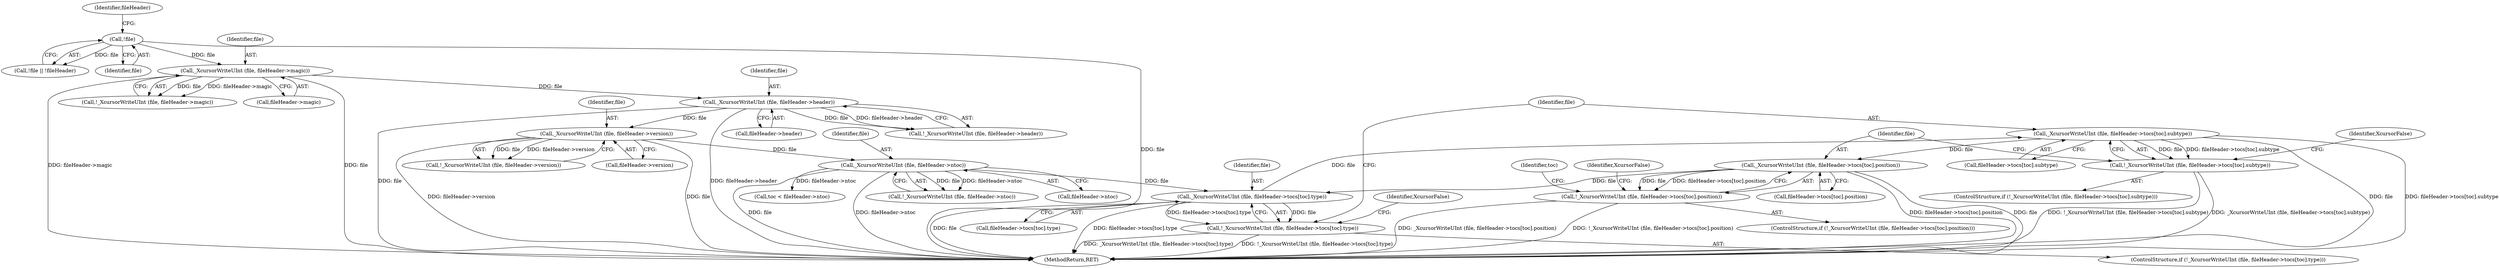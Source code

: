 digraph "0_xcursor_4794b5dd34688158fb51a2943032569d3780c4b8@array" {
"1000651" [label="(Call,_XcursorWriteUInt (file, fileHeader->tocs[toc].subtype))"];
"1000638" [label="(Call,_XcursorWriteUInt (file, fileHeader->tocs[toc].type))"];
"1000617" [label="(Call,_XcursorWriteUInt (file, fileHeader->ntoc))"];
"1000608" [label="(Call,_XcursorWriteUInt (file, fileHeader->version))"];
"1000599" [label="(Call,_XcursorWriteUInt (file, fileHeader->header))"];
"1000590" [label="(Call,_XcursorWriteUInt (file, fileHeader->magic))"];
"1000582" [label="(Call,!file)"];
"1000664" [label="(Call,_XcursorWriteUInt (file, fileHeader->tocs[toc].position))"];
"1000651" [label="(Call,_XcursorWriteUInt (file, fileHeader->tocs[toc].subtype))"];
"1000650" [label="(Call,!_XcursorWriteUInt (file, fileHeader->tocs[toc].subtype))"];
"1000637" [label="(Call,!_XcursorWriteUInt (file, fileHeader->tocs[toc].type))"];
"1000663" [label="(Call,!_XcursorWriteUInt (file, fileHeader->tocs[toc].position))"];
"1000653" [label="(Call,fileHeader->tocs[toc].subtype)"];
"1000637" [label="(Call,!_XcursorWriteUInt (file, fileHeader->tocs[toc].type))"];
"1000616" [label="(Call,!_XcursorWriteUInt (file, fileHeader->ntoc))"];
"1000591" [label="(Identifier,file)"];
"1000648" [label="(Identifier,XcursorFalse)"];
"1000589" [label="(Call,!_XcursorWriteUInt (file, fileHeader->magic))"];
"1000592" [label="(Call,fileHeader->magic)"];
"1000601" [label="(Call,fileHeader->header)"];
"1000585" [label="(Identifier,fileHeader)"];
"1000665" [label="(Identifier,file)"];
"1000666" [label="(Call,fileHeader->tocs[toc].position)"];
"1000598" [label="(Call,!_XcursorWriteUInt (file, fileHeader->header))"];
"1000662" [label="(ControlStructure,if (!_XcursorWriteUInt (file, fileHeader->tocs[toc].position)))"];
"1000636" [label="(ControlStructure,if (!_XcursorWriteUInt (file, fileHeader->tocs[toc].type)))"];
"1000649" [label="(ControlStructure,if (!_XcursorWriteUInt (file, fileHeader->tocs[toc].subtype)))"];
"1000638" [label="(Call,_XcursorWriteUInt (file, fileHeader->tocs[toc].type))"];
"1000610" [label="(Call,fileHeader->version)"];
"1000609" [label="(Identifier,file)"];
"1000634" [label="(Identifier,toc)"];
"1000664" [label="(Call,_XcursorWriteUInt (file, fileHeader->tocs[toc].position))"];
"1000581" [label="(Call,!file || !fileHeader)"];
"1000663" [label="(Call,!_XcursorWriteUInt (file, fileHeader->tocs[toc].position))"];
"1000651" [label="(Call,_XcursorWriteUInt (file, fileHeader->tocs[toc].subtype))"];
"1000652" [label="(Identifier,file)"];
"1000661" [label="(Identifier,XcursorFalse)"];
"1000640" [label="(Call,fileHeader->tocs[toc].type)"];
"1000599" [label="(Call,_XcursorWriteUInt (file, fileHeader->header))"];
"1000650" [label="(Call,!_XcursorWriteUInt (file, fileHeader->tocs[toc].subtype))"];
"1000607" [label="(Call,!_XcursorWriteUInt (file, fileHeader->version))"];
"1000617" [label="(Call,_XcursorWriteUInt (file, fileHeader->ntoc))"];
"1000618" [label="(Identifier,file)"];
"1000619" [label="(Call,fileHeader->ntoc)"];
"1000600" [label="(Identifier,file)"];
"1000590" [label="(Call,_XcursorWriteUInt (file, fileHeader->magic))"];
"1000628" [label="(Call,toc < fileHeader->ntoc)"];
"1000639" [label="(Identifier,file)"];
"1000608" [label="(Call,_XcursorWriteUInt (file, fileHeader->version))"];
"1000583" [label="(Identifier,file)"];
"1000582" [label="(Call,!file)"];
"1000674" [label="(Identifier,XcursorFalse)"];
"1001171" [label="(MethodReturn,RET)"];
"1000651" -> "1000650"  [label="AST: "];
"1000651" -> "1000653"  [label="CFG: "];
"1000652" -> "1000651"  [label="AST: "];
"1000653" -> "1000651"  [label="AST: "];
"1000650" -> "1000651"  [label="CFG: "];
"1000651" -> "1001171"  [label="DDG: file"];
"1000651" -> "1001171"  [label="DDG: fileHeader->tocs[toc].subtype"];
"1000651" -> "1000650"  [label="DDG: file"];
"1000651" -> "1000650"  [label="DDG: fileHeader->tocs[toc].subtype"];
"1000638" -> "1000651"  [label="DDG: file"];
"1000651" -> "1000664"  [label="DDG: file"];
"1000638" -> "1000637"  [label="AST: "];
"1000638" -> "1000640"  [label="CFG: "];
"1000639" -> "1000638"  [label="AST: "];
"1000640" -> "1000638"  [label="AST: "];
"1000637" -> "1000638"  [label="CFG: "];
"1000638" -> "1001171"  [label="DDG: file"];
"1000638" -> "1001171"  [label="DDG: fileHeader->tocs[toc].type"];
"1000638" -> "1000637"  [label="DDG: file"];
"1000638" -> "1000637"  [label="DDG: fileHeader->tocs[toc].type"];
"1000617" -> "1000638"  [label="DDG: file"];
"1000664" -> "1000638"  [label="DDG: file"];
"1000617" -> "1000616"  [label="AST: "];
"1000617" -> "1000619"  [label="CFG: "];
"1000618" -> "1000617"  [label="AST: "];
"1000619" -> "1000617"  [label="AST: "];
"1000616" -> "1000617"  [label="CFG: "];
"1000617" -> "1001171"  [label="DDG: file"];
"1000617" -> "1001171"  [label="DDG: fileHeader->ntoc"];
"1000617" -> "1000616"  [label="DDG: file"];
"1000617" -> "1000616"  [label="DDG: fileHeader->ntoc"];
"1000608" -> "1000617"  [label="DDG: file"];
"1000617" -> "1000628"  [label="DDG: fileHeader->ntoc"];
"1000608" -> "1000607"  [label="AST: "];
"1000608" -> "1000610"  [label="CFG: "];
"1000609" -> "1000608"  [label="AST: "];
"1000610" -> "1000608"  [label="AST: "];
"1000607" -> "1000608"  [label="CFG: "];
"1000608" -> "1001171"  [label="DDG: fileHeader->version"];
"1000608" -> "1001171"  [label="DDG: file"];
"1000608" -> "1000607"  [label="DDG: file"];
"1000608" -> "1000607"  [label="DDG: fileHeader->version"];
"1000599" -> "1000608"  [label="DDG: file"];
"1000599" -> "1000598"  [label="AST: "];
"1000599" -> "1000601"  [label="CFG: "];
"1000600" -> "1000599"  [label="AST: "];
"1000601" -> "1000599"  [label="AST: "];
"1000598" -> "1000599"  [label="CFG: "];
"1000599" -> "1001171"  [label="DDG: file"];
"1000599" -> "1001171"  [label="DDG: fileHeader->header"];
"1000599" -> "1000598"  [label="DDG: file"];
"1000599" -> "1000598"  [label="DDG: fileHeader->header"];
"1000590" -> "1000599"  [label="DDG: file"];
"1000590" -> "1000589"  [label="AST: "];
"1000590" -> "1000592"  [label="CFG: "];
"1000591" -> "1000590"  [label="AST: "];
"1000592" -> "1000590"  [label="AST: "];
"1000589" -> "1000590"  [label="CFG: "];
"1000590" -> "1001171"  [label="DDG: fileHeader->magic"];
"1000590" -> "1001171"  [label="DDG: file"];
"1000590" -> "1000589"  [label="DDG: file"];
"1000590" -> "1000589"  [label="DDG: fileHeader->magic"];
"1000582" -> "1000590"  [label="DDG: file"];
"1000582" -> "1000581"  [label="AST: "];
"1000582" -> "1000583"  [label="CFG: "];
"1000583" -> "1000582"  [label="AST: "];
"1000585" -> "1000582"  [label="CFG: "];
"1000581" -> "1000582"  [label="CFG: "];
"1000582" -> "1001171"  [label="DDG: file"];
"1000582" -> "1000581"  [label="DDG: file"];
"1000664" -> "1000663"  [label="AST: "];
"1000664" -> "1000666"  [label="CFG: "];
"1000665" -> "1000664"  [label="AST: "];
"1000666" -> "1000664"  [label="AST: "];
"1000663" -> "1000664"  [label="CFG: "];
"1000664" -> "1001171"  [label="DDG: fileHeader->tocs[toc].position"];
"1000664" -> "1001171"  [label="DDG: file"];
"1000664" -> "1000663"  [label="DDG: file"];
"1000664" -> "1000663"  [label="DDG: fileHeader->tocs[toc].position"];
"1000650" -> "1000649"  [label="AST: "];
"1000661" -> "1000650"  [label="CFG: "];
"1000665" -> "1000650"  [label="CFG: "];
"1000650" -> "1001171"  [label="DDG: !_XcursorWriteUInt (file, fileHeader->tocs[toc].subtype)"];
"1000650" -> "1001171"  [label="DDG: _XcursorWriteUInt (file, fileHeader->tocs[toc].subtype)"];
"1000637" -> "1000636"  [label="AST: "];
"1000648" -> "1000637"  [label="CFG: "];
"1000652" -> "1000637"  [label="CFG: "];
"1000637" -> "1001171"  [label="DDG: _XcursorWriteUInt (file, fileHeader->tocs[toc].type)"];
"1000637" -> "1001171"  [label="DDG: !_XcursorWriteUInt (file, fileHeader->tocs[toc].type)"];
"1000663" -> "1000662"  [label="AST: "];
"1000674" -> "1000663"  [label="CFG: "];
"1000634" -> "1000663"  [label="CFG: "];
"1000663" -> "1001171"  [label="DDG: !_XcursorWriteUInt (file, fileHeader->tocs[toc].position)"];
"1000663" -> "1001171"  [label="DDG: _XcursorWriteUInt (file, fileHeader->tocs[toc].position)"];
}

